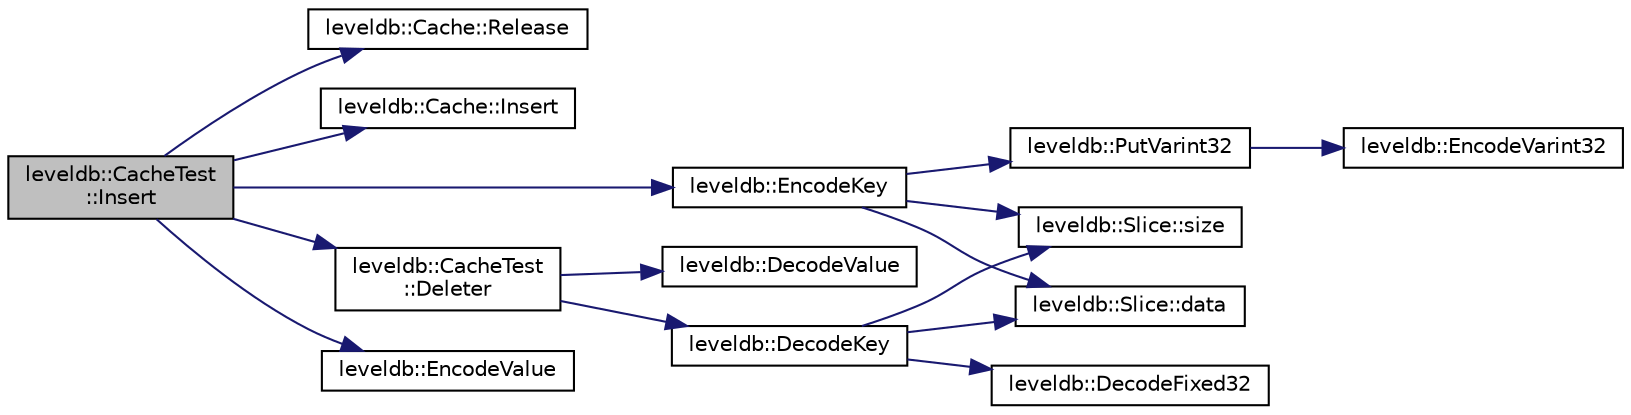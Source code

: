 digraph "leveldb::CacheTest::Insert"
{
  edge [fontname="Helvetica",fontsize="10",labelfontname="Helvetica",labelfontsize="10"];
  node [fontname="Helvetica",fontsize="10",shape=record];
  rankdir="LR";
  Node1 [label="leveldb::CacheTest\l::Insert",height=0.2,width=0.4,color="black", fillcolor="grey75", style="filled" fontcolor="black"];
  Node1 -> Node2 [color="midnightblue",fontsize="10",style="solid",fontname="Helvetica"];
  Node2 [label="leveldb::Cache::Release",height=0.2,width=0.4,color="black", fillcolor="white", style="filled",URL="$classleveldb_1_1_cache.html#a712618c8bf3bfa48b7bab1fbc23c3002"];
  Node1 -> Node3 [color="midnightblue",fontsize="10",style="solid",fontname="Helvetica"];
  Node3 [label="leveldb::Cache::Insert",height=0.2,width=0.4,color="black", fillcolor="white", style="filled",URL="$classleveldb_1_1_cache.html#af0b55b7fa0e64184fa62e0dbe9ba9eae"];
  Node1 -> Node4 [color="midnightblue",fontsize="10",style="solid",fontname="Helvetica"];
  Node4 [label="leveldb::EncodeKey",height=0.2,width=0.4,color="black", fillcolor="white", style="filled",URL="$namespaceleveldb.html#a1e6f16ce568bfceff4ba4d9623d7d795"];
  Node4 -> Node5 [color="midnightblue",fontsize="10",style="solid",fontname="Helvetica"];
  Node5 [label="leveldb::PutVarint32",height=0.2,width=0.4,color="black", fillcolor="white", style="filled",URL="$namespaceleveldb.html#ab00e282f3fd7058b8a41afcf4b56e685"];
  Node5 -> Node6 [color="midnightblue",fontsize="10",style="solid",fontname="Helvetica"];
  Node6 [label="leveldb::EncodeVarint32",height=0.2,width=0.4,color="black", fillcolor="white", style="filled",URL="$namespaceleveldb.html#ac5e7a0e0356b856317349a870e3bfb41"];
  Node4 -> Node7 [color="midnightblue",fontsize="10",style="solid",fontname="Helvetica"];
  Node7 [label="leveldb::Slice::size",height=0.2,width=0.4,color="black", fillcolor="white", style="filled",URL="$classleveldb_1_1_slice.html#a947d3173f04f8a30553e89046daf91d5"];
  Node4 -> Node8 [color="midnightblue",fontsize="10",style="solid",fontname="Helvetica"];
  Node8 [label="leveldb::Slice::data",height=0.2,width=0.4,color="black", fillcolor="white", style="filled",URL="$classleveldb_1_1_slice.html#aa64861043d9deee6889461bf0593cf73"];
  Node1 -> Node9 [color="midnightblue",fontsize="10",style="solid",fontname="Helvetica"];
  Node9 [label="leveldb::EncodeValue",height=0.2,width=0.4,color="black", fillcolor="white", style="filled",URL="$namespaceleveldb.html#a2cdd451cfce77df268927cad2371fe88"];
  Node1 -> Node10 [color="midnightblue",fontsize="10",style="solid",fontname="Helvetica"];
  Node10 [label="leveldb::CacheTest\l::Deleter",height=0.2,width=0.4,color="black", fillcolor="white", style="filled",URL="$classleveldb_1_1_cache_test.html#aa8d3ce31a1995da33810f2b5320089ab"];
  Node10 -> Node11 [color="midnightblue",fontsize="10",style="solid",fontname="Helvetica"];
  Node11 [label="leveldb::DecodeKey",height=0.2,width=0.4,color="black", fillcolor="white", style="filled",URL="$namespaceleveldb.html#a7819fbf4e9f594d28aa16cd6287a0b37"];
  Node11 -> Node7 [color="midnightblue",fontsize="10",style="solid",fontname="Helvetica"];
  Node11 -> Node12 [color="midnightblue",fontsize="10",style="solid",fontname="Helvetica"];
  Node12 [label="leveldb::DecodeFixed32",height=0.2,width=0.4,color="black", fillcolor="white", style="filled",URL="$namespaceleveldb.html#adae574304f9d1ed3e95742167cd449a9"];
  Node11 -> Node8 [color="midnightblue",fontsize="10",style="solid",fontname="Helvetica"];
  Node10 -> Node13 [color="midnightblue",fontsize="10",style="solid",fontname="Helvetica"];
  Node13 [label="leveldb::DecodeValue",height=0.2,width=0.4,color="black", fillcolor="white", style="filled",URL="$namespaceleveldb.html#a4a88922ce403100602efb2c6ebaac070"];
}
